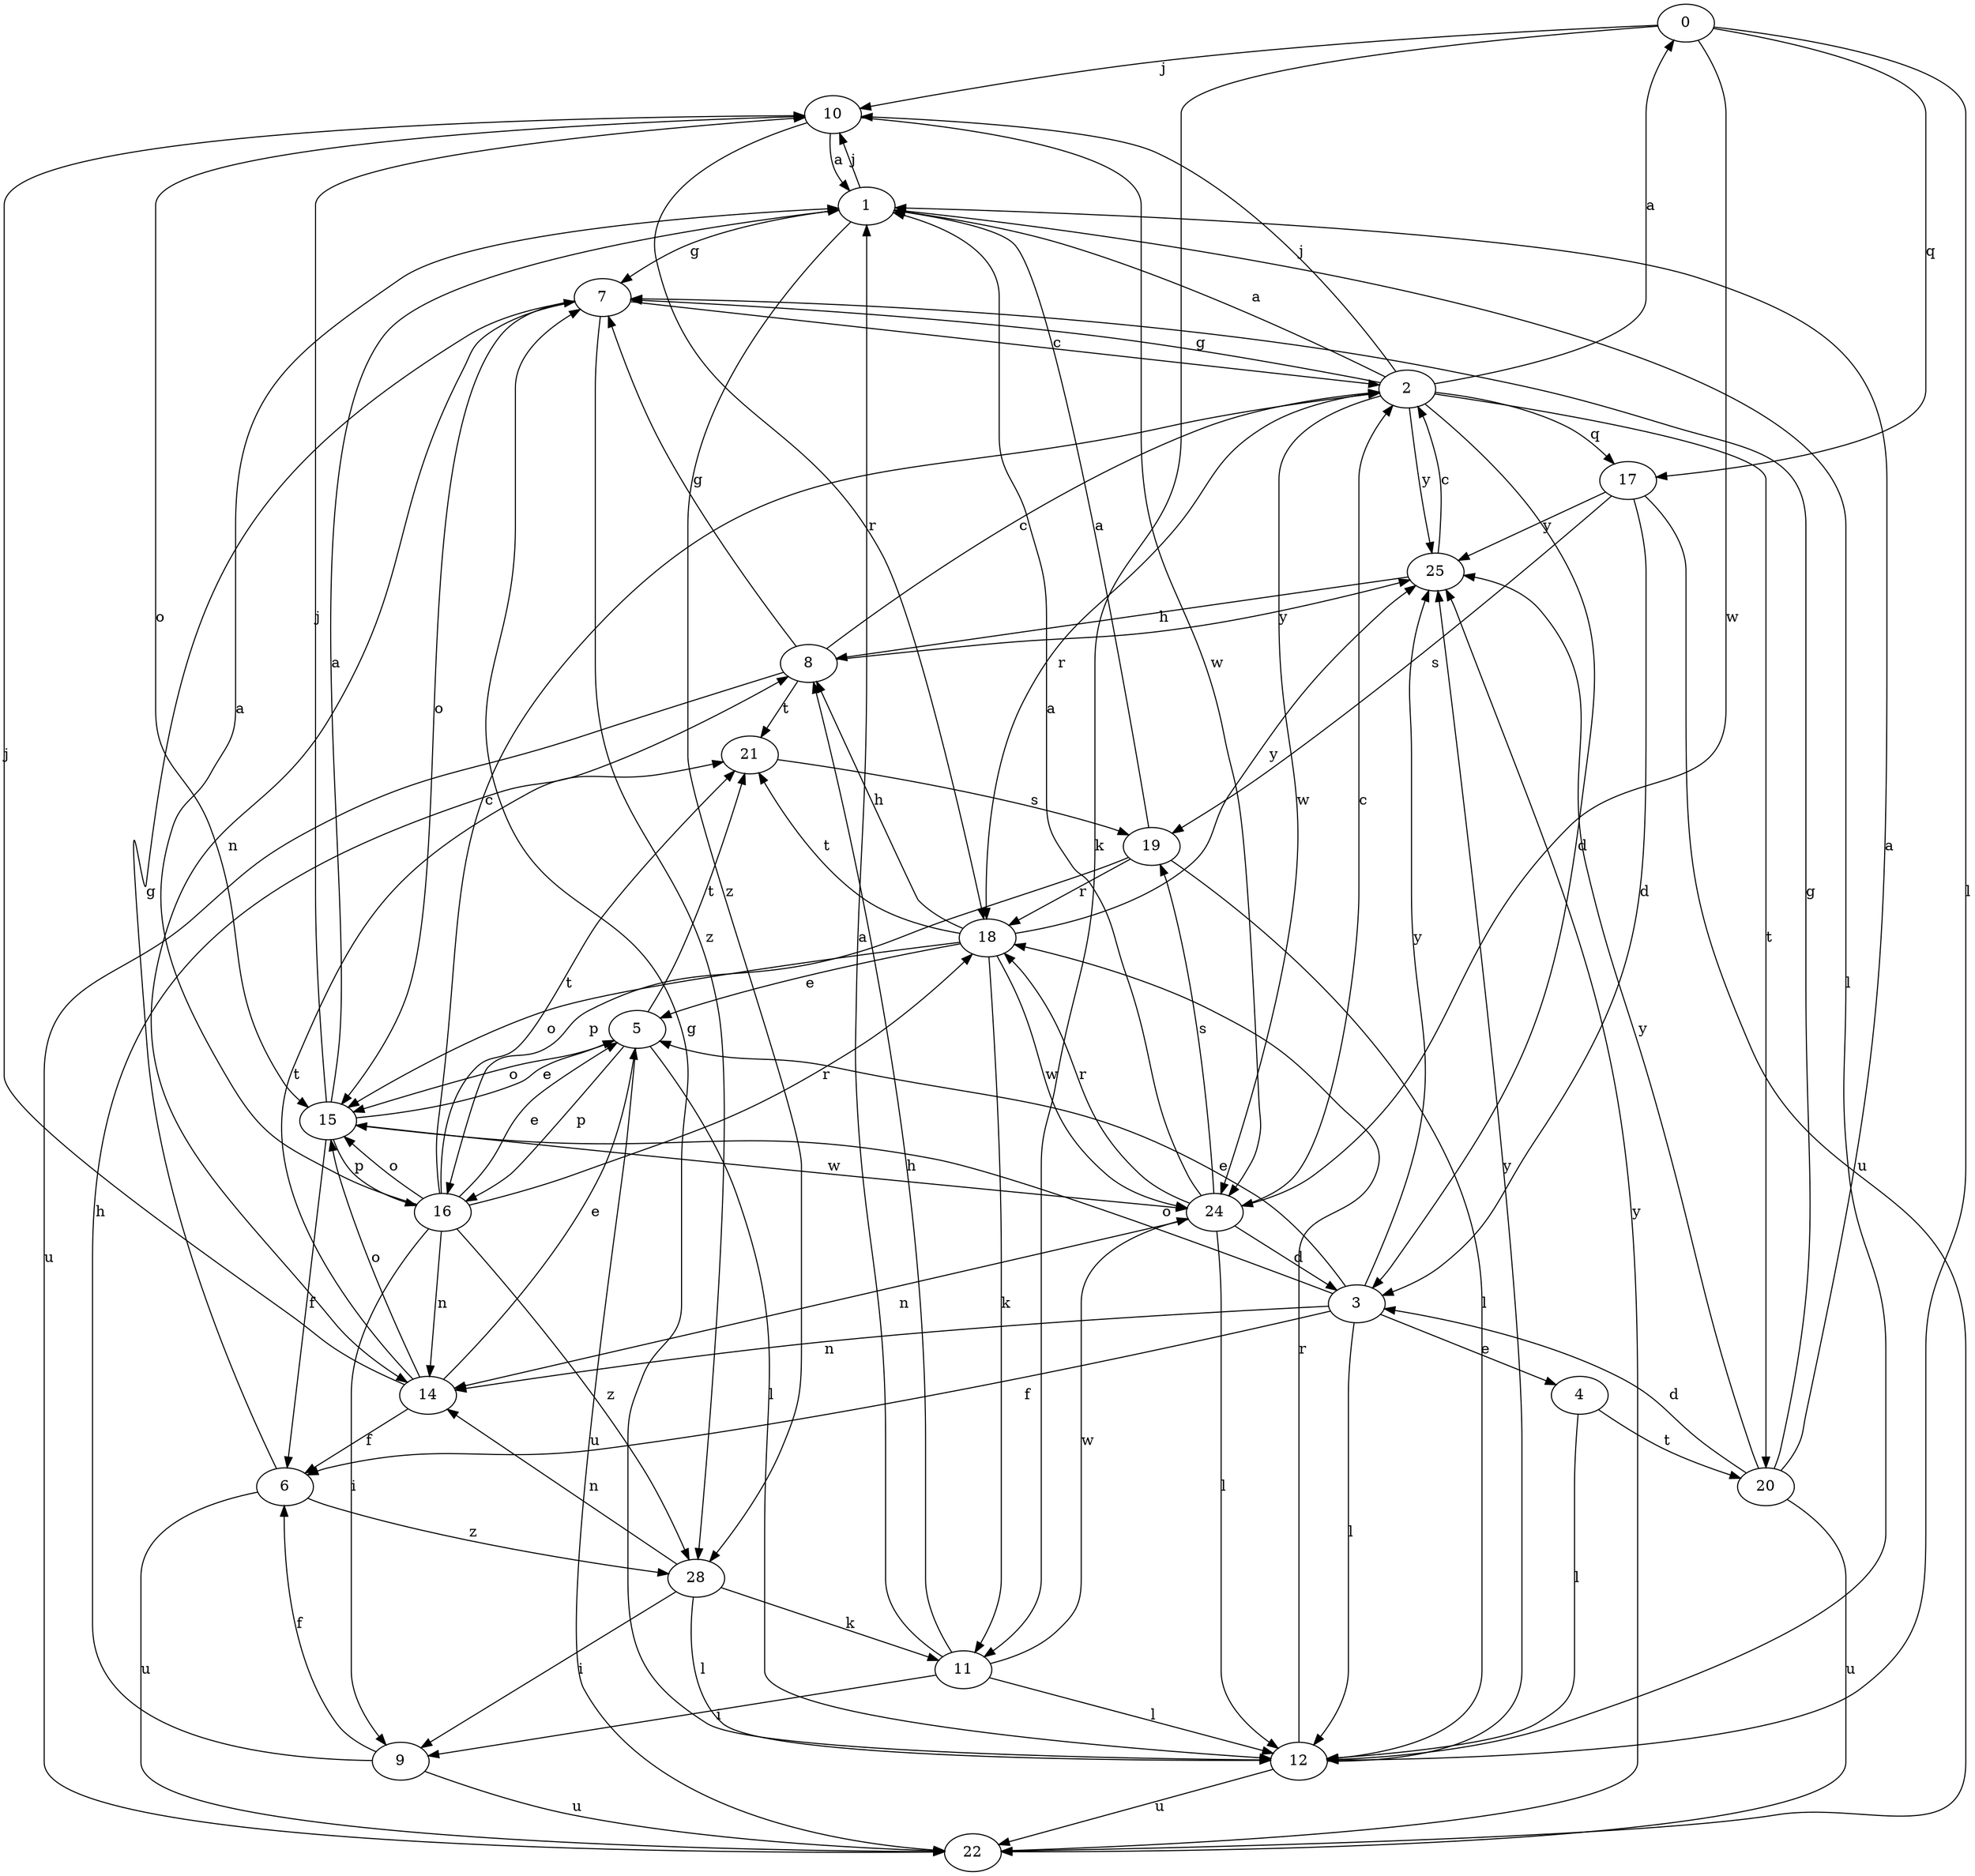 strict digraph  {
0;
1;
2;
3;
4;
5;
6;
7;
8;
9;
10;
11;
12;
14;
15;
16;
17;
18;
19;
20;
21;
22;
24;
25;
28;
0 -> 10  [label=j];
0 -> 11  [label=k];
0 -> 12  [label=l];
0 -> 17  [label=q];
0 -> 24  [label=w];
1 -> 7  [label=g];
1 -> 10  [label=j];
1 -> 12  [label=l];
1 -> 28  [label=z];
2 -> 0  [label=a];
2 -> 1  [label=a];
2 -> 3  [label=d];
2 -> 7  [label=g];
2 -> 10  [label=j];
2 -> 17  [label=q];
2 -> 18  [label=r];
2 -> 20  [label=t];
2 -> 24  [label=w];
2 -> 25  [label=y];
3 -> 4  [label=e];
3 -> 5  [label=e];
3 -> 6  [label=f];
3 -> 12  [label=l];
3 -> 14  [label=n];
3 -> 15  [label=o];
3 -> 25  [label=y];
4 -> 12  [label=l];
4 -> 20  [label=t];
5 -> 12  [label=l];
5 -> 15  [label=o];
5 -> 16  [label=p];
5 -> 21  [label=t];
5 -> 22  [label=u];
6 -> 7  [label=g];
6 -> 22  [label=u];
6 -> 28  [label=z];
7 -> 2  [label=c];
7 -> 14  [label=n];
7 -> 15  [label=o];
7 -> 28  [label=z];
8 -> 2  [label=c];
8 -> 7  [label=g];
8 -> 21  [label=t];
8 -> 22  [label=u];
8 -> 25  [label=y];
9 -> 6  [label=f];
9 -> 8  [label=h];
9 -> 22  [label=u];
10 -> 1  [label=a];
10 -> 15  [label=o];
10 -> 18  [label=r];
10 -> 24  [label=w];
11 -> 1  [label=a];
11 -> 8  [label=h];
11 -> 9  [label=i];
11 -> 12  [label=l];
11 -> 24  [label=w];
12 -> 7  [label=g];
12 -> 18  [label=r];
12 -> 22  [label=u];
12 -> 25  [label=y];
14 -> 5  [label=e];
14 -> 6  [label=f];
14 -> 10  [label=j];
14 -> 15  [label=o];
14 -> 21  [label=t];
15 -> 1  [label=a];
15 -> 5  [label=e];
15 -> 6  [label=f];
15 -> 10  [label=j];
15 -> 16  [label=p];
15 -> 24  [label=w];
16 -> 1  [label=a];
16 -> 2  [label=c];
16 -> 5  [label=e];
16 -> 9  [label=i];
16 -> 14  [label=n];
16 -> 15  [label=o];
16 -> 18  [label=r];
16 -> 21  [label=t];
16 -> 28  [label=z];
17 -> 3  [label=d];
17 -> 19  [label=s];
17 -> 22  [label=u];
17 -> 25  [label=y];
18 -> 5  [label=e];
18 -> 8  [label=h];
18 -> 11  [label=k];
18 -> 15  [label=o];
18 -> 21  [label=t];
18 -> 24  [label=w];
18 -> 25  [label=y];
19 -> 1  [label=a];
19 -> 12  [label=l];
19 -> 16  [label=p];
19 -> 18  [label=r];
20 -> 1  [label=a];
20 -> 3  [label=d];
20 -> 7  [label=g];
20 -> 22  [label=u];
20 -> 25  [label=y];
21 -> 19  [label=s];
22 -> 25  [label=y];
24 -> 1  [label=a];
24 -> 2  [label=c];
24 -> 3  [label=d];
24 -> 12  [label=l];
24 -> 14  [label=n];
24 -> 18  [label=r];
24 -> 19  [label=s];
25 -> 2  [label=c];
25 -> 8  [label=h];
28 -> 9  [label=i];
28 -> 11  [label=k];
28 -> 12  [label=l];
28 -> 14  [label=n];
}
